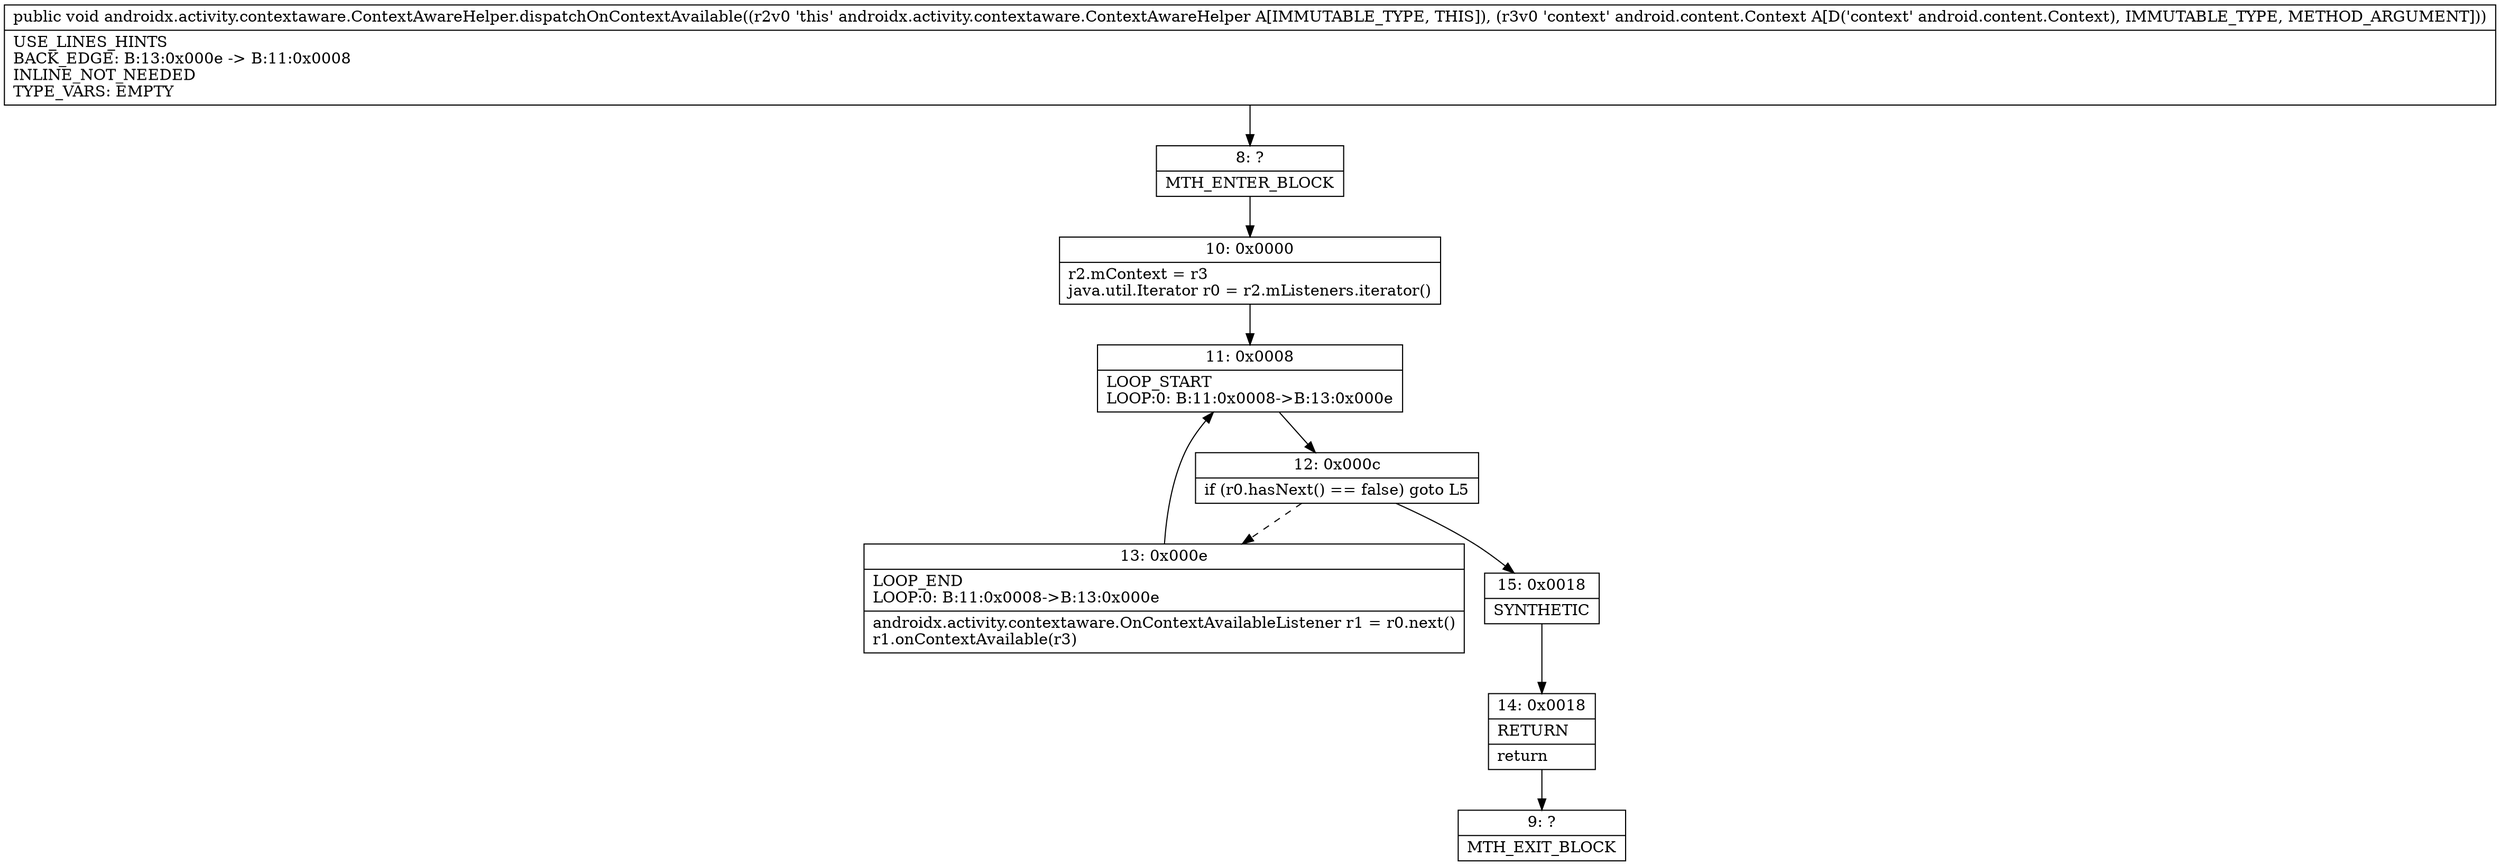 digraph "CFG forandroidx.activity.contextaware.ContextAwareHelper.dispatchOnContextAvailable(Landroid\/content\/Context;)V" {
Node_8 [shape=record,label="{8\:\ ?|MTH_ENTER_BLOCK\l}"];
Node_10 [shape=record,label="{10\:\ 0x0000|r2.mContext = r3\ljava.util.Iterator r0 = r2.mListeners.iterator()\l}"];
Node_11 [shape=record,label="{11\:\ 0x0008|LOOP_START\lLOOP:0: B:11:0x0008\-\>B:13:0x000e\l}"];
Node_12 [shape=record,label="{12\:\ 0x000c|if (r0.hasNext() == false) goto L5\l}"];
Node_13 [shape=record,label="{13\:\ 0x000e|LOOP_END\lLOOP:0: B:11:0x0008\-\>B:13:0x000e\l|androidx.activity.contextaware.OnContextAvailableListener r1 = r0.next()\lr1.onContextAvailable(r3)\l}"];
Node_15 [shape=record,label="{15\:\ 0x0018|SYNTHETIC\l}"];
Node_14 [shape=record,label="{14\:\ 0x0018|RETURN\l|return\l}"];
Node_9 [shape=record,label="{9\:\ ?|MTH_EXIT_BLOCK\l}"];
MethodNode[shape=record,label="{public void androidx.activity.contextaware.ContextAwareHelper.dispatchOnContextAvailable((r2v0 'this' androidx.activity.contextaware.ContextAwareHelper A[IMMUTABLE_TYPE, THIS]), (r3v0 'context' android.content.Context A[D('context' android.content.Context), IMMUTABLE_TYPE, METHOD_ARGUMENT]))  | USE_LINES_HINTS\lBACK_EDGE: B:13:0x000e \-\> B:11:0x0008\lINLINE_NOT_NEEDED\lTYPE_VARS: EMPTY\l}"];
MethodNode -> Node_8;Node_8 -> Node_10;
Node_10 -> Node_11;
Node_11 -> Node_12;
Node_12 -> Node_13[style=dashed];
Node_12 -> Node_15;
Node_13 -> Node_11;
Node_15 -> Node_14;
Node_14 -> Node_9;
}

